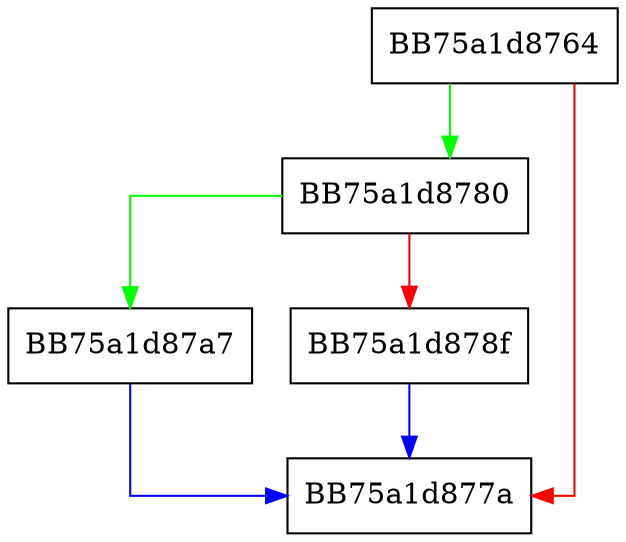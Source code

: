 digraph Release {
  node [shape="box"];
  graph [splines=ortho];
  BB75a1d8764 -> BB75a1d8780 [color="green"];
  BB75a1d8764 -> BB75a1d877a [color="red"];
  BB75a1d8780 -> BB75a1d87a7 [color="green"];
  BB75a1d8780 -> BB75a1d878f [color="red"];
  BB75a1d878f -> BB75a1d877a [color="blue"];
  BB75a1d87a7 -> BB75a1d877a [color="blue"];
}